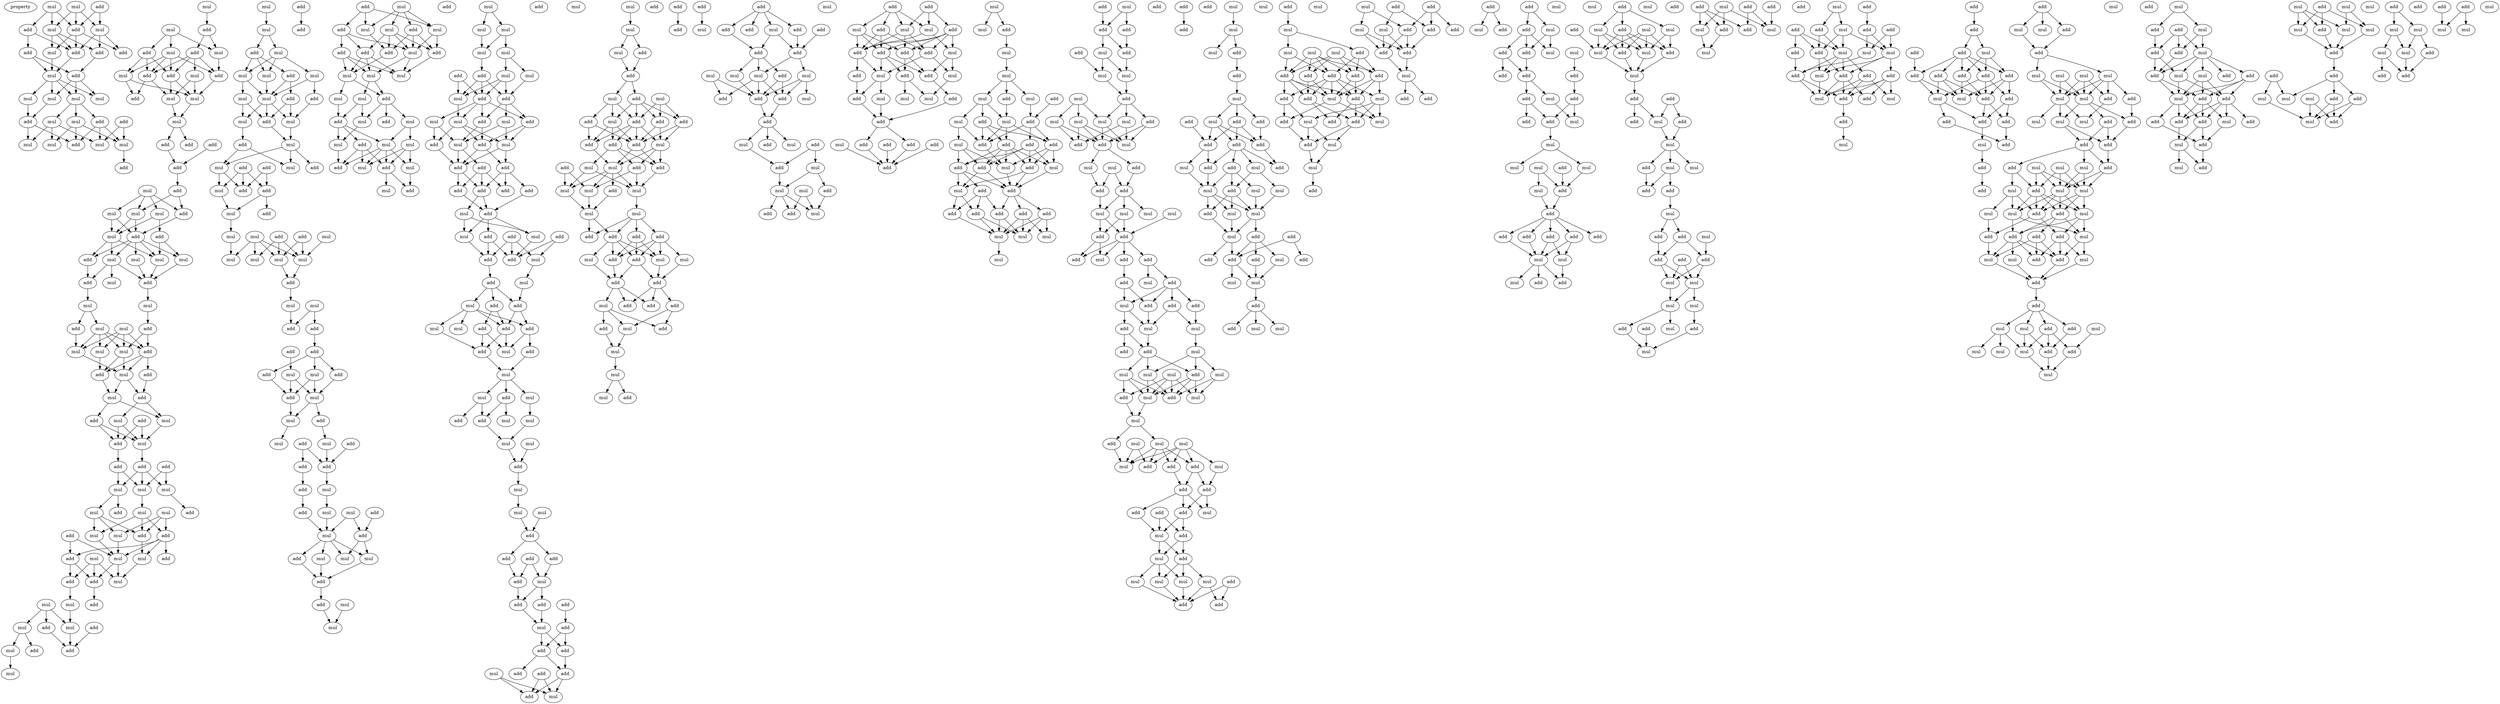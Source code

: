 digraph {
    node [fontcolor=black]
    property [mul=2,lf=1.7]
    0 [ label = mul ];
    1 [ label = mul ];
    2 [ label = add ];
    3 [ label = mul ];
    4 [ label = mul ];
    5 [ label = add ];
    6 [ label = add ];
    7 [ label = add ];
    8 [ label = add ];
    9 [ label = add ];
    10 [ label = mul ];
    11 [ label = add ];
    12 [ label = add ];
    13 [ label = mul ];
    14 [ label = mul ];
    15 [ label = mul ];
    16 [ label = mul ];
    17 [ label = mul ];
    18 [ label = add ];
    19 [ label = add ];
    20 [ label = mul ];
    21 [ label = mul ];
    22 [ label = add ];
    23 [ label = mul ];
    24 [ label = mul ];
    25 [ label = mul ];
    26 [ label = mul ];
    27 [ label = add ];
    28 [ label = add ];
    29 [ label = mul ];
    30 [ label = add ];
    31 [ label = mul ];
    32 [ label = add ];
    33 [ label = mul ];
    34 [ label = add ];
    35 [ label = mul ];
    36 [ label = mul ];
    37 [ label = add ];
    38 [ label = add ];
    39 [ label = mul ];
    40 [ label = add ];
    41 [ label = add ];
    42 [ label = mul ];
    43 [ label = mul ];
    44 [ label = mul ];
    45 [ label = add ];
    46 [ label = add ];
    47 [ label = add ];
    48 [ label = add ];
    49 [ label = mul ];
    50 [ label = add ];
    51 [ label = mul ];
    52 [ label = mul ];
    53 [ label = mul ];
    54 [ label = add ];
    55 [ label = add ];
    56 [ label = add ];
    57 [ label = mul ];
    58 [ label = mul ];
    59 [ label = mul ];
    60 [ label = mul ];
    61 [ label = add ];
    62 [ label = mul ];
    63 [ label = add ];
    64 [ label = mul ];
    65 [ label = add ];
    66 [ label = mul ];
    67 [ label = mul ];
    68 [ label = mul ];
    69 [ label = mul ];
    70 [ label = add ];
    71 [ label = add ];
    72 [ label = mul ];
    73 [ label = mul ];
    74 [ label = mul ];
    75 [ label = add ];
    76 [ label = add ];
    77 [ label = add ];
    78 [ label = mul ];
    79 [ label = mul ];
    80 [ label = add ];
    81 [ label = add ];
    82 [ label = add ];
    83 [ label = mul ];
    84 [ label = mul ];
    85 [ label = add ];
    86 [ label = mul ];
    87 [ label = add ];
    88 [ label = add ];
    89 [ label = add ];
    90 [ label = mul ];
    91 [ label = mul ];
    92 [ label = mul ];
    93 [ label = mul ];
    94 [ label = add ];
    95 [ label = add ];
    96 [ label = mul ];
    97 [ label = mul ];
    98 [ label = mul ];
    99 [ label = mul ];
    100 [ label = add ];
    101 [ label = add ];
    102 [ label = add ];
    103 [ label = mul ];
    104 [ label = add ];
    105 [ label = add ];
    106 [ label = mul ];
    107 [ label = mul ];
    108 [ label = add ];
    109 [ label = mul ];
    110 [ label = add ];
    111 [ label = add ];
    112 [ label = mul ];
    113 [ label = mul ];
    114 [ label = add ];
    115 [ label = mul ];
    116 [ label = add ];
    117 [ label = mul ];
    118 [ label = add ];
    119 [ label = mul ];
    120 [ label = add ];
    121 [ label = mul ];
    122 [ label = mul ];
    123 [ label = mul ];
    124 [ label = add ];
    125 [ label = mul ];
    126 [ label = mul ];
    127 [ label = add ];
    128 [ label = mul ];
    129 [ label = mul ];
    130 [ label = mul ];
    131 [ label = add ];
    132 [ label = mul ];
    133 [ label = add ];
    134 [ label = add ];
    135 [ label = mul ];
    136 [ label = mul ];
    137 [ label = add ];
    138 [ label = mul ];
    139 [ label = mul ];
    140 [ label = add ];
    141 [ label = add ];
    142 [ label = mul ];
    143 [ label = add ];
    144 [ label = add ];
    145 [ label = add ];
    146 [ label = mul ];
    147 [ label = mul ];
    148 [ label = add ];
    149 [ label = mul ];
    150 [ label = add ];
    151 [ label = add ];
    152 [ label = mul ];
    153 [ label = mul ];
    154 [ label = mul ];
    155 [ label = mul ];
    156 [ label = mul ];
    157 [ label = mul ];
    158 [ label = add ];
    159 [ label = mul ];
    160 [ label = mul ];
    161 [ label = add ];
    162 [ label = add ];
    163 [ label = add ];
    164 [ label = add ];
    165 [ label = mul ];
    166 [ label = add ];
    167 [ label = mul ];
    168 [ label = add ];
    169 [ label = add ];
    170 [ label = mul ];
    171 [ label = add ];
    172 [ label = mul ];
    173 [ label = mul ];
    174 [ label = add ];
    175 [ label = mul ];
    176 [ label = add ];
    177 [ label = add ];
    178 [ label = add ];
    179 [ label = mul ];
    180 [ label = add ];
    181 [ label = add ];
    182 [ label = add ];
    183 [ label = mul ];
    184 [ label = mul ];
    185 [ label = add ];
    186 [ label = mul ];
    187 [ label = mul ];
    188 [ label = mul ];
    189 [ label = mul ];
    190 [ label = add ];
    191 [ label = add ];
    192 [ label = add ];
    193 [ label = mul ];
    194 [ label = add ];
    195 [ label = add ];
    196 [ label = mul ];
    197 [ label = add ];
    198 [ label = mul ];
    199 [ label = mul ];
    200 [ label = mul ];
    201 [ label = add ];
    202 [ label = add ];
    203 [ label = mul ];
    204 [ label = add ];
    205 [ label = mul ];
    206 [ label = add ];
    207 [ label = add ];
    208 [ label = add ];
    209 [ label = mul ];
    210 [ label = mul ];
    211 [ label = mul ];
    212 [ label = mul ];
    213 [ label = add ];
    214 [ label = mul ];
    215 [ label = mul ];
    216 [ label = mul ];
    217 [ label = add ];
    218 [ label = add ];
    219 [ label = add ];
    220 [ label = mul ];
    221 [ label = mul ];
    222 [ label = mul ];
    223 [ label = add ];
    224 [ label = mul ];
    225 [ label = add ];
    226 [ label = mul ];
    227 [ label = add ];
    228 [ label = add ];
    229 [ label = mul ];
    230 [ label = mul ];
    231 [ label = mul ];
    232 [ label = mul ];
    233 [ label = mul ];
    234 [ label = mul ];
    235 [ label = mul ];
    236 [ label = mul ];
    237 [ label = add ];
    238 [ label = add ];
    239 [ label = add ];
    240 [ label = add ];
    241 [ label = mul ];
    242 [ label = mul ];
    243 [ label = add ];
    244 [ label = mul ];
    245 [ label = add ];
    246 [ label = mul ];
    247 [ label = add ];
    248 [ label = add ];
    249 [ label = mul ];
    250 [ label = mul ];
    251 [ label = add ];
    252 [ label = add ];
    253 [ label = add ];
    254 [ label = add ];
    255 [ label = add ];
    256 [ label = add ];
    257 [ label = add ];
    258 [ label = add ];
    259 [ label = mul ];
    260 [ label = add ];
    261 [ label = mul ];
    262 [ label = add ];
    263 [ label = add ];
    264 [ label = mul ];
    265 [ label = mul ];
    266 [ label = add ];
    267 [ label = add ];
    268 [ label = mul ];
    269 [ label = add ];
    270 [ label = add ];
    271 [ label = mul ];
    272 [ label = add ];
    273 [ label = mul ];
    274 [ label = add ];
    275 [ label = add ];
    276 [ label = mul ];
    277 [ label = add ];
    278 [ label = add ];
    279 [ label = add ];
    280 [ label = mul ];
    281 [ label = mul ];
    282 [ label = mul ];
    283 [ label = mul ];
    284 [ label = add ];
    285 [ label = add ];
    286 [ label = add ];
    287 [ label = mul ];
    288 [ label = mul ];
    289 [ label = mul ];
    290 [ label = mul ];
    291 [ label = add ];
    292 [ label = mul ];
    293 [ label = add ];
    294 [ label = mul ];
    295 [ label = mul ];
    296 [ label = add ];
    297 [ label = add ];
    298 [ label = add ];
    299 [ label = add ];
    300 [ label = mul ];
    301 [ label = add ];
    302 [ label = add ];
    303 [ label = add ];
    304 [ label = add ];
    305 [ label = mul ];
    306 [ label = add ];
    307 [ label = add ];
    308 [ label = add ];
    309 [ label = add ];
    310 [ label = mul ];
    311 [ label = add ];
    312 [ label = add ];
    313 [ label = add ];
    314 [ label = mul ];
    315 [ label = mul ];
    316 [ label = mul ];
    317 [ label = mul ];
    318 [ label = add ];
    319 [ label = mul ];
    320 [ label = add ];
    321 [ label = add ];
    322 [ label = mul ];
    323 [ label = mul ];
    324 [ label = add ];
    325 [ label = add ];
    326 [ label = mul ];
    327 [ label = add ];
    328 [ label = add ];
    329 [ label = add ];
    330 [ label = add ];
    331 [ label = mul ];
    332 [ label = add ];
    333 [ label = add ];
    334 [ label = add ];
    335 [ label = mul ];
    336 [ label = add ];
    337 [ label = add ];
    338 [ label = mul ];
    339 [ label = mul ];
    340 [ label = add ];
    341 [ label = mul ];
    342 [ label = mul ];
    343 [ label = mul ];
    344 [ label = mul ];
    345 [ label = add ];
    346 [ label = add ];
    347 [ label = add ];
    348 [ label = add ];
    349 [ label = add ];
    350 [ label = mul ];
    351 [ label = add ];
    352 [ label = mul ];
    353 [ label = mul ];
    354 [ label = add ];
    355 [ label = add ];
    356 [ label = mul ];
    357 [ label = add ];
    358 [ label = add ];
    359 [ label = add ];
    360 [ label = mul ];
    361 [ label = add ];
    362 [ label = add ];
    363 [ label = mul ];
    364 [ label = mul ];
    365 [ label = add ];
    366 [ label = add ];
    367 [ label = mul ];
    368 [ label = add ];
    369 [ label = add ];
    370 [ label = mul ];
    371 [ label = add ];
    372 [ label = add ];
    373 [ label = add ];
    374 [ label = mul ];
    375 [ label = add ];
    376 [ label = add ];
    377 [ label = add ];
    378 [ label = add ];
    379 [ label = mul ];
    380 [ label = mul ];
    381 [ label = add ];
    382 [ label = mul ];
    383 [ label = mul ];
    384 [ label = mul ];
    385 [ label = add ];
    386 [ label = mul ];
    387 [ label = add ];
    388 [ label = add ];
    389 [ label = add ];
    390 [ label = mul ];
    391 [ label = add ];
    392 [ label = mul ];
    393 [ label = add ];
    394 [ label = mul ];
    395 [ label = add ];
    396 [ label = mul ];
    397 [ label = add ];
    398 [ label = mul ];
    399 [ label = add ];
    400 [ label = mul ];
    401 [ label = add ];
    402 [ label = add ];
    403 [ label = add ];
    404 [ label = add ];
    405 [ label = mul ];
    406 [ label = mul ];
    407 [ label = add ];
    408 [ label = mul ];
    409 [ label = add ];
    410 [ label = mul ];
    411 [ label = add ];
    412 [ label = add ];
    413 [ label = add ];
    414 [ label = mul ];
    415 [ label = add ];
    416 [ label = mul ];
    417 [ label = add ];
    418 [ label = add ];
    419 [ label = add ];
    420 [ label = mul ];
    421 [ label = mul ];
    422 [ label = add ];
    423 [ label = mul ];
    424 [ label = add ];
    425 [ label = mul ];
    426 [ label = add ];
    427 [ label = add ];
    428 [ label = add ];
    429 [ label = add ];
    430 [ label = add ];
    431 [ label = mul ];
    432 [ label = mul ];
    433 [ label = add ];
    434 [ label = mul ];
    435 [ label = mul ];
    436 [ label = mul ];
    437 [ label = mul ];
    438 [ label = add ];
    439 [ label = add ];
    440 [ label = add ];
    441 [ label = mul ];
    442 [ label = add ];
    443 [ label = mul ];
    444 [ label = add ];
    445 [ label = add ];
    446 [ label = add ];
    447 [ label = mul ];
    448 [ label = add ];
    449 [ label = add ];
    450 [ label = mul ];
    451 [ label = add ];
    452 [ label = add ];
    453 [ label = mul ];
    454 [ label = mul ];
    455 [ label = add ];
    456 [ label = add ];
    457 [ label = add ];
    458 [ label = add ];
    459 [ label = add ];
    460 [ label = add ];
    461 [ label = add ];
    462 [ label = mul ];
    463 [ label = mul ];
    464 [ label = mul ];
    465 [ label = mul ];
    466 [ label = mul ];
    467 [ label = add ];
    468 [ label = add ];
    469 [ label = add ];
    470 [ label = add ];
    471 [ label = mul ];
    472 [ label = add ];
    473 [ label = mul ];
    474 [ label = mul ];
    475 [ label = add ];
    476 [ label = mul ];
    477 [ label = mul ];
    478 [ label = mul ];
    479 [ label = mul ];
    480 [ label = add ];
    481 [ label = mul ];
    482 [ label = add ];
    483 [ label = add ];
    484 [ label = mul ];
    485 [ label = mul ];
    486 [ label = add ];
    487 [ label = mul ];
    488 [ label = add ];
    489 [ label = add ];
    490 [ label = mul ];
    491 [ label = mul ];
    492 [ label = mul ];
    493 [ label = mul ];
    494 [ label = add ];
    495 [ label = add ];
    496 [ label = add ];
    497 [ label = add ];
    498 [ label = add ];
    499 [ label = add ];
    500 [ label = mul ];
    501 [ label = add ];
    502 [ label = add ];
    503 [ label = mul ];
    504 [ label = add ];
    505 [ label = add ];
    506 [ label = add ];
    507 [ label = mul ];
    508 [ label = mul ];
    509 [ label = add ];
    510 [ label = mul ];
    511 [ label = add ];
    512 [ label = mul ];
    513 [ label = add ];
    514 [ label = mul ];
    515 [ label = add ];
    516 [ label = mul ];
    517 [ label = mul ];
    518 [ label = mul ];
    519 [ label = add ];
    520 [ label = mul ];
    521 [ label = mul ];
    522 [ label = add ];
    523 [ label = mul ];
    524 [ label = mul ];
    525 [ label = add ];
    526 [ label = mul ];
    527 [ label = mul ];
    528 [ label = mul ];
    529 [ label = add ];
    530 [ label = add ];
    531 [ label = mul ];
    532 [ label = add ];
    533 [ label = add ];
    534 [ label = add ];
    535 [ label = add ];
    536 [ label = add ];
    537 [ label = mul ];
    538 [ label = add ];
    539 [ label = add ];
    540 [ label = mul ];
    541 [ label = add ];
    542 [ label = mul ];
    543 [ label = mul ];
    544 [ label = mul ];
    545 [ label = mul ];
    546 [ label = add ];
    547 [ label = mul ];
    548 [ label = add ];
    549 [ label = add ];
    550 [ label = add ];
    551 [ label = add ];
    552 [ label = add ];
    553 [ label = mul ];
    554 [ label = mul ];
    555 [ label = mul ];
    556 [ label = add ];
    557 [ label = add ];
    558 [ label = mul ];
    559 [ label = mul ];
    560 [ label = add ];
    561 [ label = mul ];
    562 [ label = add ];
    563 [ label = add ];
    564 [ label = add ];
    565 [ label = add ];
    566 [ label = add ];
    567 [ label = add ];
    568 [ label = add ];
    569 [ label = mul ];
    570 [ label = add ];
    571 [ label = mul ];
    572 [ label = mul ];
    573 [ label = add ];
    574 [ label = mul ];
    575 [ label = mul ];
    576 [ label = mul ];
    577 [ label = mul ];
    578 [ label = add ];
    579 [ label = mul ];
    580 [ label = add ];
    581 [ label = add ];
    582 [ label = add ];
    583 [ label = add ];
    584 [ label = add ];
    585 [ label = mul ];
    586 [ label = add ];
    587 [ label = mul ];
    588 [ label = mul ];
    589 [ label = add ];
    590 [ label = add ];
    591 [ label = mul ];
    592 [ label = add ];
    593 [ label = mul ];
    594 [ label = mul ];
    595 [ label = mul ];
    596 [ label = mul ];
    597 [ label = add ];
    598 [ label = mul ];
    599 [ label = mul ];
    600 [ label = add ];
    601 [ label = add ];
    602 [ label = add ];
    603 [ label = add ];
    604 [ label = add ];
    605 [ label = add ];
    606 [ label = mul ];
    607 [ label = mul ];
    608 [ label = add ];
    609 [ label = add ];
    610 [ label = add ];
    611 [ label = mul ];
    612 [ label = mul ];
    613 [ label = add ];
    614 [ label = add ];
    615 [ label = add ];
    616 [ label = mul ];
    617 [ label = mul ];
    618 [ label = add ];
    619 [ label = mul ];
    620 [ label = add ];
    621 [ label = add ];
    622 [ label = mul ];
    623 [ label = add ];
    624 [ label = add ];
    625 [ label = mul ];
    626 [ label = add ];
    627 [ label = add ];
    628 [ label = add ];
    629 [ label = mul ];
    630 [ label = add ];
    631 [ label = add ];
    632 [ label = add ];
    633 [ label = mul ];
    634 [ label = add ];
    635 [ label = add ];
    636 [ label = add ];
    637 [ label = mul ];
    638 [ label = mul ];
    639 [ label = mul ];
    640 [ label = mul ];
    641 [ label = add ];
    642 [ label = add ];
    643 [ label = add ];
    644 [ label = add ];
    645 [ label = add ];
    646 [ label = add ];
    647 [ label = add ];
    648 [ label = mul ];
    649 [ label = mul ];
    650 [ label = add ];
    651 [ label = add ];
    652 [ label = mul ];
    653 [ label = add ];
    654 [ label = mul ];
    655 [ label = mul ];
    656 [ label = mul ];
    657 [ label = mul ];
    658 [ label = add ];
    659 [ label = add ];
    660 [ label = add ];
    661 [ label = add ];
    662 [ label = add ];
    663 [ label = add ];
    664 [ label = add ];
    665 [ label = mul ];
    666 [ label = mul ];
    667 [ label = add ];
    668 [ label = mul ];
    669 [ label = add ];
    670 [ label = mul ];
    671 [ label = add ];
    672 [ label = mul ];
    673 [ label = add ];
    674 [ label = add ];
    675 [ label = mul ];
    676 [ label = mul ];
    677 [ label = add ];
    678 [ label = add ];
    679 [ label = mul ];
    680 [ label = mul ];
    681 [ label = mul ];
    682 [ label = add ];
    683 [ label = add ];
    684 [ label = mul ];
    685 [ label = add ];
    686 [ label = mul ];
    687 [ label = add ];
    688 [ label = mul ];
    689 [ label = add ];
    690 [ label = mul ];
    691 [ label = mul ];
    692 [ label = add ];
    693 [ label = add ];
    694 [ label = mul ];
    695 [ label = add ];
    696 [ label = add ];
    697 [ label = mul ];
    698 [ label = add ];
    699 [ label = add ];
    700 [ label = add ];
    701 [ label = mul ];
    702 [ label = mul ];
    703 [ label = mul ];
    704 [ label = mul ];
    705 [ label = add ];
    706 [ label = add ];
    707 [ label = add ];
    708 [ label = mul ];
    709 [ label = add ];
    710 [ label = mul ];
    711 [ label = add ];
    712 [ label = mul ];
    713 [ label = add ];
    714 [ label = add ];
    715 [ label = mul ];
    716 [ label = mul ];
    717 [ label = add ];
    718 [ label = add ];
    719 [ label = mul ];
    720 [ label = add ];
    721 [ label = add ];
    722 [ label = mul ];
    723 [ label = add ];
    724 [ label = add ];
    725 [ label = mul ];
    726 [ label = add ];
    727 [ label = add ];
    728 [ label = mul ];
    729 [ label = add ];
    730 [ label = mul ];
    731 [ label = mul ];
    732 [ label = add ];
    733 [ label = add ];
    734 [ label = mul ];
    735 [ label = add ];
    736 [ label = add ];
    737 [ label = add ];
    738 [ label = add ];
    739 [ label = add ];
    740 [ label = mul ];
    741 [ label = mul ];
    742 [ label = add ];
    743 [ label = mul ];
    744 [ label = add ];
    745 [ label = add ];
    746 [ label = add ];
    747 [ label = mul ];
    748 [ label = add ];
    749 [ label = add ];
    750 [ label = add ];
    751 [ label = add ];
    752 [ label = add ];
    753 [ label = add ];
    754 [ label = add ];
    755 [ label = mul ];
    756 [ label = mul ];
    757 [ label = add ];
    758 [ label = add ];
    759 [ label = add ];
    760 [ label = add ];
    761 [ label = add ];
    762 [ label = mul ];
    763 [ label = add ];
    764 [ label = add ];
    765 [ label = add ];
    766 [ label = mul ];
    767 [ label = mul ];
    768 [ label = mul ];
    769 [ label = add ];
    770 [ label = add ];
    771 [ label = add ];
    772 [ label = mul ];
    773 [ label = mul ];
    774 [ label = mul ];
    775 [ label = mul ];
    776 [ label = mul ];
    777 [ label = mul ];
    778 [ label = add ];
    779 [ label = add ];
    780 [ label = add ];
    781 [ label = mul ];
    782 [ label = mul ];
    783 [ label = mul ];
    784 [ label = add ];
    785 [ label = add ];
    786 [ label = add ];
    787 [ label = add ];
    788 [ label = mul ];
    789 [ label = mul ];
    790 [ label = mul ];
    791 [ label = add ];
    792 [ label = mul ];
    793 [ label = mul ];
    794 [ label = add ];
    795 [ label = mul ];
    796 [ label = mul ];
    797 [ label = add ];
    798 [ label = mul ];
    799 [ label = add ];
    800 [ label = mul ];
    801 [ label = add ];
    802 [ label = add ];
    803 [ label = add ];
    804 [ label = mul ];
    805 [ label = add ];
    806 [ label = mul ];
    807 [ label = mul ];
    808 [ label = add ];
    809 [ label = mul ];
    810 [ label = add ];
    811 [ label = add ];
    812 [ label = add ];
    813 [ label = add ];
    814 [ label = mul ];
    815 [ label = mul ];
    816 [ label = mul ];
    817 [ label = add ];
    818 [ label = add ];
    819 [ label = mul ];
    820 [ label = mul ];
    821 [ label = add ];
    822 [ label = mul ];
    823 [ label = mul ];
    824 [ label = mul ];
    825 [ label = add ];
    826 [ label = mul ];
    827 [ label = add ];
    828 [ label = mul ];
    829 [ label = add ];
    830 [ label = add ];
    831 [ label = mul ];
    832 [ label = add ];
    833 [ label = mul ];
    834 [ label = add ];
    835 [ label = add ];
    836 [ label = add ];
    837 [ label = mul ];
    838 [ label = add ];
    839 [ label = add ];
    840 [ label = add ];
    841 [ label = add ];
    842 [ label = mul ];
    843 [ label = add ];
    844 [ label = add ];
    845 [ label = mul ];
    846 [ label = mul ];
    847 [ label = add ];
    848 [ label = mul ];
    849 [ label = add ];
    850 [ label = mul ];
    851 [ label = mul ];
    852 [ label = add ];
    853 [ label = mul ];
    854 [ label = mul ];
    855 [ label = add ];
    856 [ label = add ];
    857 [ label = add ];
    858 [ label = mul ];
    859 [ label = mul ];
    860 [ label = mul ];
    861 [ label = add ];
    862 [ label = mul ];
    863 [ label = add ];
    864 [ label = mul ];
    865 [ label = add ];
    866 [ label = add ];
    867 [ label = mul ];
    868 [ label = mul ];
    869 [ label = mul ];
    870 [ label = mul ];
    871 [ label = add ];
    872 [ label = add ];
    873 [ label = add ];
    874 [ label = add ];
    875 [ label = add ];
    876 [ label = add ];
    877 [ label = mul ];
    878 [ label = mul ];
    879 [ label = mul ];
    0 -> 3 [ name = 0 ];
    0 -> 4 [ name = 1 ];
    0 -> 5 [ name = 2 ];
    1 -> 3 [ name = 3 ];
    1 -> 5 [ name = 4 ];
    1 -> 6 [ name = 5 ];
    2 -> 4 [ name = 6 ];
    2 -> 5 [ name = 7 ];
    3 -> 7 [ name = 8 ];
    3 -> 9 [ name = 9 ];
    3 -> 10 [ name = 10 ];
    4 -> 7 [ name = 11 ];
    4 -> 9 [ name = 12 ];
    4 -> 11 [ name = 13 ];
    5 -> 9 [ name = 14 ];
    5 -> 10 [ name = 15 ];
    5 -> 11 [ name = 16 ];
    6 -> 8 [ name = 17 ];
    6 -> 9 [ name = 18 ];
    7 -> 12 [ name = 19 ];
    8 -> 12 [ name = 20 ];
    8 -> 13 [ name = 21 ];
    9 -> 13 [ name = 22 ];
    10 -> 13 [ name = 23 ];
    12 -> 14 [ name = 24 ];
    12 -> 15 [ name = 25 ];
    12 -> 17 [ name = 26 ];
    13 -> 14 [ name = 27 ];
    13 -> 15 [ name = 28 ];
    13 -> 16 [ name = 29 ];
    13 -> 17 [ name = 30 ];
    14 -> 22 [ name = 31 ];
    15 -> 18 [ name = 32 ];
    15 -> 20 [ name = 33 ];
    15 -> 21 [ name = 34 ];
    16 -> 22 [ name = 35 ];
    18 -> 23 [ name = 36 ];
    18 -> 24 [ name = 37 ];
    18 -> 27 [ name = 38 ];
    19 -> 23 [ name = 39 ];
    19 -> 24 [ name = 40 ];
    20 -> 24 [ name = 41 ];
    20 -> 26 [ name = 42 ];
    20 -> 27 [ name = 43 ];
    21 -> 23 [ name = 44 ];
    21 -> 25 [ name = 45 ];
    21 -> 26 [ name = 46 ];
    22 -> 25 [ name = 47 ];
    22 -> 27 [ name = 48 ];
    24 -> 28 [ name = 49 ];
    29 -> 30 [ name = 50 ];
    30 -> 32 [ name = 51 ];
    30 -> 33 [ name = 52 ];
    31 -> 33 [ name = 53 ];
    31 -> 34 [ name = 54 ];
    31 -> 35 [ name = 55 ];
    32 -> 37 [ name = 56 ];
    32 -> 38 [ name = 57 ];
    32 -> 39 [ name = 58 ];
    32 -> 40 [ name = 59 ];
    33 -> 38 [ name = 60 ];
    34 -> 36 [ name = 61 ];
    34 -> 37 [ name = 62 ];
    34 -> 40 [ name = 63 ];
    35 -> 36 [ name = 64 ];
    35 -> 37 [ name = 65 ];
    35 -> 38 [ name = 66 ];
    35 -> 40 [ name = 67 ];
    36 -> 41 [ name = 68 ];
    36 -> 42 [ name = 69 ];
    37 -> 42 [ name = 70 ];
    37 -> 43 [ name = 71 ];
    38 -> 42 [ name = 72 ];
    39 -> 42 [ name = 73 ];
    39 -> 43 [ name = 74 ];
    40 -> 41 [ name = 75 ];
    40 -> 43 [ name = 76 ];
    42 -> 44 [ name = 77 ];
    43 -> 44 [ name = 78 ];
    44 -> 46 [ name = 79 ];
    44 -> 47 [ name = 80 ];
    45 -> 48 [ name = 81 ];
    46 -> 48 [ name = 82 ];
    48 -> 50 [ name = 83 ];
    49 -> 51 [ name = 84 ];
    49 -> 52 [ name = 85 ];
    49 -> 53 [ name = 86 ];
    49 -> 54 [ name = 87 ];
    50 -> 52 [ name = 88 ];
    50 -> 54 [ name = 89 ];
    51 -> 56 [ name = 90 ];
    51 -> 57 [ name = 91 ];
    52 -> 56 [ name = 92 ];
    52 -> 57 [ name = 93 ];
    53 -> 55 [ name = 94 ];
    53 -> 57 [ name = 95 ];
    54 -> 56 [ name = 96 ];
    55 -> 60 [ name = 97 ];
    55 -> 62 [ name = 98 ];
    56 -> 58 [ name = 99 ];
    56 -> 59 [ name = 100 ];
    56 -> 60 [ name = 101 ];
    56 -> 61 [ name = 102 ];
    56 -> 62 [ name = 103 ];
    57 -> 58 [ name = 104 ];
    57 -> 61 [ name = 105 ];
    57 -> 62 [ name = 106 ];
    58 -> 63 [ name = 107 ];
    58 -> 64 [ name = 108 ];
    58 -> 65 [ name = 109 ];
    59 -> 65 [ name = 110 ];
    60 -> 65 [ name = 111 ];
    61 -> 63 [ name = 112 ];
    62 -> 65 [ name = 113 ];
    63 -> 67 [ name = 114 ];
    65 -> 66 [ name = 115 ];
    66 -> 70 [ name = 116 ];
    67 -> 69 [ name = 117 ];
    67 -> 71 [ name = 118 ];
    68 -> 72 [ name = 119 ];
    68 -> 73 [ name = 120 ];
    68 -> 74 [ name = 121 ];
    68 -> 75 [ name = 122 ];
    69 -> 72 [ name = 123 ];
    69 -> 73 [ name = 124 ];
    69 -> 74 [ name = 125 ];
    69 -> 75 [ name = 126 ];
    70 -> 73 [ name = 127 ];
    70 -> 75 [ name = 128 ];
    71 -> 74 [ name = 129 ];
    72 -> 77 [ name = 130 ];
    73 -> 77 [ name = 131 ];
    73 -> 78 [ name = 132 ];
    74 -> 78 [ name = 133 ];
    75 -> 76 [ name = 134 ];
    75 -> 77 [ name = 135 ];
    75 -> 78 [ name = 136 ];
    76 -> 80 [ name = 137 ];
    77 -> 79 [ name = 138 ];
    78 -> 79 [ name = 139 ];
    78 -> 80 [ name = 140 ];
    79 -> 82 [ name = 141 ];
    79 -> 84 [ name = 142 ];
    80 -> 83 [ name = 143 ];
    80 -> 84 [ name = 144 ];
    81 -> 85 [ name = 145 ];
    81 -> 86 [ name = 146 ];
    82 -> 85 [ name = 147 ];
    82 -> 86 [ name = 148 ];
    83 -> 85 [ name = 149 ];
    83 -> 86 [ name = 150 ];
    84 -> 86 [ name = 151 ];
    85 -> 89 [ name = 152 ];
    86 -> 87 [ name = 153 ];
    87 -> 90 [ name = 154 ];
    87 -> 91 [ name = 155 ];
    87 -> 92 [ name = 156 ];
    88 -> 90 [ name = 157 ];
    88 -> 92 [ name = 158 ];
    89 -> 91 [ name = 159 ];
    89 -> 92 [ name = 160 ];
    90 -> 94 [ name = 161 ];
    91 -> 93 [ name = 162 ];
    91 -> 95 [ name = 163 ];
    92 -> 96 [ name = 164 ];
    93 -> 98 [ name = 165 ];
    93 -> 99 [ name = 166 ];
    93 -> 101 [ name = 167 ];
    96 -> 98 [ name = 168 ];
    96 -> 100 [ name = 169 ];
    96 -> 101 [ name = 170 ];
    97 -> 99 [ name = 171 ];
    97 -> 100 [ name = 172 ];
    97 -> 101 [ name = 173 ];
    98 -> 103 [ name = 174 ];
    99 -> 103 [ name = 175 ];
    100 -> 103 [ name = 176 ];
    100 -> 104 [ name = 177 ];
    100 -> 105 [ name = 178 ];
    100 -> 107 [ name = 179 ];
    101 -> 107 [ name = 180 ];
    102 -> 103 [ name = 181 ];
    102 -> 105 [ name = 182 ];
    103 -> 109 [ name = 183 ];
    103 -> 110 [ name = 184 ];
    105 -> 108 [ name = 185 ];
    105 -> 110 [ name = 186 ];
    106 -> 108 [ name = 187 ];
    106 -> 109 [ name = 188 ];
    106 -> 110 [ name = 189 ];
    107 -> 109 [ name = 190 ];
    108 -> 113 [ name = 191 ];
    110 -> 111 [ name = 192 ];
    112 -> 115 [ name = 193 ];
    112 -> 116 [ name = 194 ];
    112 -> 117 [ name = 195 ];
    113 -> 117 [ name = 196 ];
    114 -> 118 [ name = 197 ];
    115 -> 119 [ name = 198 ];
    115 -> 120 [ name = 199 ];
    116 -> 118 [ name = 200 ];
    117 -> 118 [ name = 201 ];
    119 -> 121 [ name = 202 ];
    122 -> 123 [ name = 203 ];
    123 -> 124 [ name = 204 ];
    123 -> 125 [ name = 205 ];
    124 -> 126 [ name = 206 ];
    124 -> 127 [ name = 207 ];
    124 -> 128 [ name = 208 ];
    125 -> 126 [ name = 209 ];
    125 -> 128 [ name = 210 ];
    125 -> 129 [ name = 211 ];
    126 -> 130 [ name = 212 ];
    126 -> 132 [ name = 213 ];
    127 -> 130 [ name = 214 ];
    127 -> 133 [ name = 215 ];
    128 -> 130 [ name = 216 ];
    129 -> 130 [ name = 217 ];
    129 -> 131 [ name = 218 ];
    130 -> 134 [ name = 219 ];
    130 -> 135 [ name = 220 ];
    130 -> 136 [ name = 221 ];
    131 -> 135 [ name = 222 ];
    132 -> 134 [ name = 223 ];
    132 -> 136 [ name = 224 ];
    133 -> 134 [ name = 225 ];
    133 -> 135 [ name = 226 ];
    134 -> 138 [ name = 227 ];
    135 -> 138 [ name = 228 ];
    136 -> 137 [ name = 229 ];
    137 -> 139 [ name = 230 ];
    137 -> 142 [ name = 231 ];
    138 -> 139 [ name = 232 ];
    138 -> 140 [ name = 233 ];
    138 -> 142 [ name = 234 ];
    141 -> 144 [ name = 235 ];
    141 -> 145 [ name = 236 ];
    141 -> 146 [ name = 237 ];
    142 -> 145 [ name = 238 ];
    142 -> 146 [ name = 239 ];
    143 -> 144 [ name = 240 ];
    143 -> 145 [ name = 241 ];
    144 -> 147 [ name = 242 ];
    144 -> 148 [ name = 243 ];
    146 -> 147 [ name = 244 ];
    147 -> 153 [ name = 245 ];
    149 -> 154 [ name = 246 ];
    149 -> 155 [ name = 247 ];
    149 -> 156 [ name = 248 ];
    149 -> 157 [ name = 249 ];
    150 -> 154 [ name = 250 ];
    150 -> 156 [ name = 251 ];
    150 -> 157 [ name = 252 ];
    151 -> 156 [ name = 253 ];
    151 -> 157 [ name = 254 ];
    152 -> 156 [ name = 255 ];
    153 -> 155 [ name = 256 ];
    156 -> 158 [ name = 257 ];
    157 -> 158 [ name = 258 ];
    158 -> 159 [ name = 259 ];
    159 -> 162 [ name = 260 ];
    160 -> 161 [ name = 261 ];
    160 -> 162 [ name = 262 ];
    161 -> 163 [ name = 263 ];
    163 -> 165 [ name = 264 ];
    163 -> 166 [ name = 265 ];
    163 -> 168 [ name = 266 ];
    164 -> 167 [ name = 267 ];
    165 -> 169 [ name = 268 ];
    165 -> 170 [ name = 269 ];
    166 -> 169 [ name = 270 ];
    167 -> 169 [ name = 271 ];
    167 -> 170 [ name = 272 ];
    168 -> 170 [ name = 273 ];
    169 -> 172 [ name = 274 ];
    170 -> 171 [ name = 275 ];
    170 -> 172 [ name = 276 ];
    171 -> 173 [ name = 277 ];
    172 -> 175 [ name = 278 ];
    173 -> 177 [ name = 279 ];
    174 -> 177 [ name = 280 ];
    176 -> 177 [ name = 281 ];
    176 -> 178 [ name = 282 ];
    177 -> 179 [ name = 283 ];
    178 -> 180 [ name = 284 ];
    179 -> 183 [ name = 285 ];
    180 -> 182 [ name = 286 ];
    181 -> 185 [ name = 287 ];
    182 -> 186 [ name = 288 ];
    183 -> 186 [ name = 289 ];
    184 -> 185 [ name = 290 ];
    184 -> 186 [ name = 291 ];
    185 -> 187 [ name = 292 ];
    185 -> 189 [ name = 293 ];
    186 -> 187 [ name = 294 ];
    186 -> 188 [ name = 295 ];
    186 -> 189 [ name = 296 ];
    186 -> 190 [ name = 297 ];
    188 -> 191 [ name = 298 ];
    189 -> 191 [ name = 299 ];
    190 -> 191 [ name = 300 ];
    191 -> 192 [ name = 301 ];
    192 -> 196 [ name = 302 ];
    193 -> 196 [ name = 303 ];
    194 -> 195 [ name = 304 ];
    197 -> 199 [ name = 305 ];
    197 -> 200 [ name = 306 ];
    197 -> 201 [ name = 307 ];
    198 -> 199 [ name = 308 ];
    198 -> 200 [ name = 309 ];
    198 -> 202 [ name = 310 ];
    198 -> 203 [ name = 311 ];
    199 -> 205 [ name = 312 ];
    199 -> 206 [ name = 313 ];
    200 -> 207 [ name = 314 ];
    201 -> 204 [ name = 315 ];
    201 -> 205 [ name = 316 ];
    201 -> 208 [ name = 317 ];
    202 -> 205 [ name = 318 ];
    202 -> 206 [ name = 319 ];
    202 -> 207 [ name = 320 ];
    203 -> 204 [ name = 321 ];
    203 -> 205 [ name = 322 ];
    203 -> 206 [ name = 323 ];
    203 -> 207 [ name = 324 ];
    204 -> 209 [ name = 325 ];
    204 -> 210 [ name = 326 ];
    204 -> 211 [ name = 327 ];
    205 -> 209 [ name = 328 ];
    205 -> 211 [ name = 329 ];
    206 -> 209 [ name = 330 ];
    207 -> 210 [ name = 331 ];
    208 -> 209 [ name = 332 ];
    208 -> 210 [ name = 333 ];
    208 -> 211 [ name = 334 ];
    210 -> 213 [ name = 335 ];
    210 -> 214 [ name = 336 ];
    211 -> 212 [ name = 337 ];
    211 -> 213 [ name = 338 ];
    212 -> 216 [ name = 339 ];
    212 -> 218 [ name = 340 ];
    213 -> 215 [ name = 341 ];
    213 -> 216 [ name = 342 ];
    213 -> 219 [ name = 343 ];
    214 -> 218 [ name = 344 ];
    215 -> 221 [ name = 345 ];
    215 -> 222 [ name = 346 ];
    216 -> 220 [ name = 347 ];
    218 -> 220 [ name = 348 ];
    218 -> 221 [ name = 349 ];
    218 -> 223 [ name = 350 ];
    220 -> 227 [ name = 351 ];
    221 -> 224 [ name = 352 ];
    221 -> 225 [ name = 353 ];
    221 -> 226 [ name = 354 ];
    221 -> 227 [ name = 355 ];
    222 -> 224 [ name = 356 ];
    222 -> 225 [ name = 357 ];
    222 -> 226 [ name = 358 ];
    223 -> 225 [ name = 359 ];
    223 -> 226 [ name = 360 ];
    223 -> 227 [ name = 361 ];
    224 -> 228 [ name = 362 ];
    225 -> 228 [ name = 363 ];
    225 -> 229 [ name = 364 ];
    230 -> 231 [ name = 365 ];
    230 -> 232 [ name = 366 ];
    231 -> 234 [ name = 367 ];
    232 -> 233 [ name = 368 ];
    232 -> 234 [ name = 369 ];
    233 -> 235 [ name = 370 ];
    233 -> 236 [ name = 371 ];
    234 -> 237 [ name = 372 ];
    235 -> 239 [ name = 373 ];
    236 -> 239 [ name = 374 ];
    236 -> 240 [ name = 375 ];
    236 -> 241 [ name = 376 ];
    237 -> 239 [ name = 377 ];
    237 -> 240 [ name = 378 ];
    237 -> 241 [ name = 379 ];
    238 -> 240 [ name = 380 ];
    238 -> 241 [ name = 381 ];
    239 -> 243 [ name = 382 ];
    239 -> 245 [ name = 383 ];
    239 -> 246 [ name = 384 ];
    240 -> 242 [ name = 385 ];
    240 -> 243 [ name = 386 ];
    240 -> 244 [ name = 387 ];
    240 -> 245 [ name = 388 ];
    241 -> 242 [ name = 389 ];
    242 -> 247 [ name = 390 ];
    242 -> 248 [ name = 391 ];
    242 -> 249 [ name = 392 ];
    243 -> 247 [ name = 393 ];
    243 -> 249 [ name = 394 ];
    244 -> 248 [ name = 395 ];
    244 -> 250 [ name = 396 ];
    245 -> 247 [ name = 397 ];
    245 -> 250 [ name = 398 ];
    246 -> 249 [ name = 399 ];
    246 -> 250 [ name = 400 ];
    247 -> 251 [ name = 401 ];
    247 -> 253 [ name = 402 ];
    248 -> 251 [ name = 403 ];
    249 -> 251 [ name = 404 ];
    249 -> 253 [ name = 405 ];
    250 -> 251 [ name = 406 ];
    250 -> 252 [ name = 407 ];
    251 -> 254 [ name = 408 ];
    251 -> 255 [ name = 409 ];
    252 -> 254 [ name = 410 ];
    252 -> 255 [ name = 411 ];
    252 -> 256 [ name = 412 ];
    253 -> 254 [ name = 413 ];
    253 -> 256 [ name = 414 ];
    253 -> 257 [ name = 415 ];
    254 -> 258 [ name = 416 ];
    254 -> 259 [ name = 417 ];
    255 -> 258 [ name = 418 ];
    257 -> 258 [ name = 419 ];
    258 -> 260 [ name = 420 ];
    258 -> 261 [ name = 421 ];
    258 -> 264 [ name = 422 ];
    259 -> 261 [ name = 423 ];
    259 -> 264 [ name = 424 ];
    260 -> 266 [ name = 425 ];
    260 -> 267 [ name = 426 ];
    261 -> 266 [ name = 427 ];
    262 -> 265 [ name = 428 ];
    262 -> 267 [ name = 429 ];
    263 -> 265 [ name = 430 ];
    263 -> 266 [ name = 431 ];
    263 -> 267 [ name = 432 ];
    264 -> 267 [ name = 433 ];
    265 -> 268 [ name = 434 ];
    266 -> 269 [ name = 435 ];
    268 -> 270 [ name = 436 ];
    269 -> 270 [ name = 437 ];
    269 -> 271 [ name = 438 ];
    269 -> 272 [ name = 439 ];
    270 -> 274 [ name = 440 ];
    270 -> 277 [ name = 441 ];
    271 -> 273 [ name = 442 ];
    271 -> 274 [ name = 443 ];
    271 -> 276 [ name = 444 ];
    271 -> 277 [ name = 445 ];
    272 -> 274 [ name = 446 ];
    272 -> 275 [ name = 447 ];
    274 -> 278 [ name = 448 ];
    274 -> 280 [ name = 449 ];
    275 -> 278 [ name = 450 ];
    275 -> 280 [ name = 451 ];
    276 -> 278 [ name = 452 ];
    277 -> 279 [ name = 453 ];
    277 -> 280 [ name = 454 ];
    278 -> 281 [ name = 455 ];
    279 -> 281 [ name = 456 ];
    281 -> 282 [ name = 457 ];
    281 -> 283 [ name = 458 ];
    281 -> 284 [ name = 459 ];
    282 -> 285 [ name = 460 ];
    282 -> 286 [ name = 461 ];
    283 -> 287 [ name = 462 ];
    284 -> 285 [ name = 463 ];
    284 -> 288 [ name = 464 ];
    285 -> 289 [ name = 465 ];
    287 -> 289 [ name = 466 ];
    289 -> 291 [ name = 467 ];
    290 -> 291 [ name = 468 ];
    291 -> 292 [ name = 469 ];
    292 -> 295 [ name = 470 ];
    294 -> 296 [ name = 471 ];
    295 -> 296 [ name = 472 ];
    296 -> 298 [ name = 473 ];
    296 -> 299 [ name = 474 ];
    297 -> 300 [ name = 475 ];
    297 -> 301 [ name = 476 ];
    298 -> 301 [ name = 477 ];
    299 -> 300 [ name = 478 ];
    300 -> 302 [ name = 479 ];
    300 -> 303 [ name = 480 ];
    301 -> 303 [ name = 481 ];
    302 -> 305 [ name = 482 ];
    303 -> 305 [ name = 483 ];
    304 -> 306 [ name = 484 ];
    305 -> 307 [ name = 485 ];
    305 -> 308 [ name = 486 ];
    306 -> 307 [ name = 487 ];
    306 -> 308 [ name = 488 ];
    307 -> 312 [ name = 489 ];
    308 -> 309 [ name = 490 ];
    308 -> 312 [ name = 491 ];
    310 -> 313 [ name = 492 ];
    310 -> 314 [ name = 493 ];
    311 -> 313 [ name = 494 ];
    311 -> 314 [ name = 495 ];
    312 -> 313 [ name = 496 ];
    312 -> 314 [ name = 497 ];
    316 -> 317 [ name = 498 ];
    317 -> 319 [ name = 499 ];
    317 -> 320 [ name = 500 ];
    319 -> 321 [ name = 501 ];
    320 -> 321 [ name = 502 ];
    321 -> 322 [ name = 503 ];
    321 -> 324 [ name = 504 ];
    322 -> 325 [ name = 505 ];
    322 -> 326 [ name = 506 ];
    322 -> 329 [ name = 507 ];
    323 -> 327 [ name = 508 ];
    323 -> 328 [ name = 509 ];
    323 -> 329 [ name = 510 ];
    324 -> 326 [ name = 511 ];
    324 -> 327 [ name = 512 ];
    324 -> 328 [ name = 513 ];
    324 -> 329 [ name = 514 ];
    325 -> 330 [ name = 515 ];
    325 -> 332 [ name = 516 ];
    326 -> 330 [ name = 517 ];
    326 -> 332 [ name = 518 ];
    326 -> 333 [ name = 519 ];
    327 -> 330 [ name = 520 ];
    327 -> 331 [ name = 521 ];
    328 -> 330 [ name = 522 ];
    328 -> 331 [ name = 523 ];
    329 -> 330 [ name = 524 ];
    329 -> 331 [ name = 525 ];
    329 -> 332 [ name = 526 ];
    329 -> 333 [ name = 527 ];
    330 -> 337 [ name = 528 ];
    330 -> 338 [ name = 529 ];
    331 -> 336 [ name = 530 ];
    331 -> 337 [ name = 531 ];
    331 -> 338 [ name = 532 ];
    332 -> 338 [ name = 533 ];
    333 -> 335 [ name = 534 ];
    333 -> 336 [ name = 535 ];
    333 -> 337 [ name = 536 ];
    334 -> 339 [ name = 537 ];
    334 -> 342 [ name = 538 ];
    335 -> 341 [ name = 539 ];
    335 -> 342 [ name = 540 ];
    336 -> 339 [ name = 541 ];
    336 -> 341 [ name = 542 ];
    337 -> 341 [ name = 543 ];
    338 -> 339 [ name = 544 ];
    338 -> 340 [ name = 545 ];
    338 -> 341 [ name = 546 ];
    338 -> 342 [ name = 547 ];
    339 -> 344 [ name = 548 ];
    340 -> 344 [ name = 549 ];
    341 -> 343 [ name = 550 ];
    342 -> 344 [ name = 551 ];
    343 -> 345 [ name = 552 ];
    343 -> 346 [ name = 553 ];
    343 -> 347 [ name = 554 ];
    343 -> 348 [ name = 555 ];
    344 -> 345 [ name = 556 ];
    344 -> 348 [ name = 557 ];
    346 -> 349 [ name = 558 ];
    346 -> 350 [ name = 559 ];
    346 -> 351 [ name = 560 ];
    346 -> 352 [ name = 561 ];
    347 -> 349 [ name = 562 ];
    347 -> 350 [ name = 563 ];
    347 -> 351 [ name = 564 ];
    348 -> 349 [ name = 565 ];
    348 -> 350 [ name = 566 ];
    348 -> 351 [ name = 567 ];
    348 -> 353 [ name = 568 ];
    349 -> 354 [ name = 569 ];
    349 -> 355 [ name = 570 ];
    350 -> 355 [ name = 571 ];
    351 -> 354 [ name = 572 ];
    352 -> 355 [ name = 573 ];
    353 -> 354 [ name = 574 ];
    354 -> 356 [ name = 575 ];
    354 -> 357 [ name = 576 ];
    354 -> 358 [ name = 577 ];
    355 -> 357 [ name = 578 ];
    355 -> 358 [ name = 579 ];
    355 -> 359 [ name = 580 ];
    356 -> 360 [ name = 581 ];
    356 -> 361 [ name = 582 ];
    356 -> 362 [ name = 583 ];
    359 -> 360 [ name = 584 ];
    359 -> 362 [ name = 585 ];
    360 -> 363 [ name = 586 ];
    361 -> 363 [ name = 587 ];
    363 -> 364 [ name = 588 ];
    364 -> 367 [ name = 589 ];
    364 -> 368 [ name = 590 ];
    365 -> 369 [ name = 591 ];
    366 -> 370 [ name = 592 ];
    371 -> 372 [ name = 593 ];
    371 -> 373 [ name = 594 ];
    371 -> 374 [ name = 595 ];
    371 -> 376 [ name = 596 ];
    373 -> 377 [ name = 597 ];
    374 -> 377 [ name = 598 ];
    374 -> 378 [ name = 599 ];
    375 -> 377 [ name = 600 ];
    376 -> 378 [ name = 601 ];
    377 -> 380 [ name = 602 ];
    377 -> 382 [ name = 603 ];
    378 -> 379 [ name = 604 ];
    378 -> 380 [ name = 605 ];
    378 -> 381 [ name = 606 ];
    379 -> 385 [ name = 607 ];
    380 -> 385 [ name = 608 ];
    380 -> 387 [ name = 609 ];
    380 -> 388 [ name = 610 ];
    381 -> 385 [ name = 611 ];
    381 -> 387 [ name = 612 ];
    382 -> 385 [ name = 613 ];
    382 -> 386 [ name = 614 ];
    382 -> 387 [ name = 615 ];
    383 -> 385 [ name = 616 ];
    383 -> 388 [ name = 617 ];
    385 -> 389 [ name = 618 ];
    387 -> 389 [ name = 619 ];
    389 -> 390 [ name = 620 ];
    389 -> 391 [ name = 621 ];
    389 -> 392 [ name = 622 ];
    390 -> 395 [ name = 623 ];
    393 -> 394 [ name = 624 ];
    393 -> 395 [ name = 625 ];
    394 -> 397 [ name = 626 ];
    394 -> 398 [ name = 627 ];
    395 -> 398 [ name = 628 ];
    396 -> 400 [ name = 629 ];
    396 -> 401 [ name = 630 ];
    397 -> 400 [ name = 631 ];
    398 -> 399 [ name = 632 ];
    398 -> 400 [ name = 633 ];
    398 -> 401 [ name = 634 ];
    402 -> 405 [ name = 635 ];
    402 -> 407 [ name = 636 ];
    402 -> 408 [ name = 637 ];
    403 -> 404 [ name = 638 ];
    403 -> 405 [ name = 639 ];
    403 -> 406 [ name = 640 ];
    403 -> 408 [ name = 641 ];
    404 -> 411 [ name = 642 ];
    404 -> 412 [ name = 643 ];
    404 -> 413 [ name = 644 ];
    405 -> 409 [ name = 645 ];
    405 -> 411 [ name = 646 ];
    405 -> 412 [ name = 647 ];
    406 -> 409 [ name = 648 ];
    406 -> 411 [ name = 649 ];
    406 -> 413 [ name = 650 ];
    407 -> 409 [ name = 651 ];
    407 -> 410 [ name = 652 ];
    407 -> 411 [ name = 653 ];
    407 -> 412 [ name = 654 ];
    407 -> 413 [ name = 655 ];
    408 -> 410 [ name = 656 ];
    408 -> 411 [ name = 657 ];
    409 -> 417 [ name = 658 ];
    409 -> 418 [ name = 659 ];
    410 -> 416 [ name = 660 ];
    410 -> 417 [ name = 661 ];
    411 -> 414 [ name = 662 ];
    411 -> 415 [ name = 663 ];
    412 -> 414 [ name = 664 ];
    412 -> 416 [ name = 665 ];
    413 -> 414 [ name = 666 ];
    413 -> 417 [ name = 667 ];
    413 -> 418 [ name = 668 ];
    414 -> 419 [ name = 669 ];
    414 -> 420 [ name = 670 ];
    415 -> 419 [ name = 671 ];
    416 -> 423 [ name = 672 ];
    417 -> 422 [ name = 673 ];
    418 -> 421 [ name = 674 ];
    418 -> 423 [ name = 675 ];
    419 -> 424 [ name = 676 ];
    420 -> 424 [ name = 677 ];
    422 -> 424 [ name = 678 ];
    424 -> 426 [ name = 679 ];
    424 -> 428 [ name = 680 ];
    425 -> 430 [ name = 681 ];
    426 -> 430 [ name = 682 ];
    427 -> 430 [ name = 683 ];
    428 -> 430 [ name = 684 ];
    429 -> 430 [ name = 685 ];
    431 -> 432 [ name = 686 ];
    431 -> 433 [ name = 687 ];
    433 -> 434 [ name = 688 ];
    434 -> 435 [ name = 689 ];
    435 -> 436 [ name = 690 ];
    435 -> 437 [ name = 691 ];
    435 -> 439 [ name = 692 ];
    436 -> 440 [ name = 693 ];
    437 -> 441 [ name = 694 ];
    437 -> 442 [ name = 695 ];
    437 -> 443 [ name = 696 ];
    438 -> 440 [ name = 697 ];
    439 -> 443 [ name = 698 ];
    440 -> 444 [ name = 699 ];
    440 -> 445 [ name = 700 ];
    440 -> 446 [ name = 701 ];
    441 -> 445 [ name = 702 ];
    441 -> 447 [ name = 703 ];
    442 -> 445 [ name = 704 ];
    442 -> 446 [ name = 705 ];
    442 -> 448 [ name = 706 ];
    443 -> 445 [ name = 707 ];
    443 -> 446 [ name = 708 ];
    443 -> 448 [ name = 709 ];
    444 -> 449 [ name = 710 ];
    444 -> 451 [ name = 711 ];
    444 -> 452 [ name = 712 ];
    444 -> 453 [ name = 713 ];
    445 -> 450 [ name = 714 ];
    446 -> 450 [ name = 715 ];
    446 -> 452 [ name = 716 ];
    446 -> 453 [ name = 717 ];
    447 -> 449 [ name = 718 ];
    447 -> 450 [ name = 719 ];
    447 -> 451 [ name = 720 ];
    448 -> 449 [ name = 721 ];
    448 -> 450 [ name = 722 ];
    448 -> 451 [ name = 723 ];
    448 -> 452 [ name = 724 ];
    448 -> 453 [ name = 725 ];
    449 -> 454 [ name = 726 ];
    449 -> 456 [ name = 727 ];
    450 -> 456 [ name = 728 ];
    451 -> 454 [ name = 729 ];
    451 -> 455 [ name = 730 ];
    451 -> 456 [ name = 731 ];
    452 -> 454 [ name = 732 ];
    452 -> 456 [ name = 733 ];
    453 -> 456 [ name = 734 ];
    454 -> 458 [ name = 735 ];
    454 -> 461 [ name = 736 ];
    455 -> 458 [ name = 737 ];
    455 -> 460 [ name = 738 ];
    455 -> 461 [ name = 739 ];
    456 -> 457 [ name = 740 ];
    456 -> 459 [ name = 741 ];
    456 -> 460 [ name = 742 ];
    457 -> 462 [ name = 743 ];
    457 -> 463 [ name = 744 ];
    457 -> 464 [ name = 745 ];
    458 -> 462 [ name = 746 ];
    458 -> 464 [ name = 747 ];
    459 -> 462 [ name = 748 ];
    459 -> 463 [ name = 749 ];
    459 -> 464 [ name = 750 ];
    460 -> 462 [ name = 751 ];
    460 -> 464 [ name = 752 ];
    461 -> 464 [ name = 753 ];
    464 -> 465 [ name = 754 ];
    466 -> 468 [ name = 755 ];
    466 -> 469 [ name = 756 ];
    467 -> 468 [ name = 757 ];
    468 -> 470 [ name = 758 ];
    468 -> 471 [ name = 759 ];
    469 -> 470 [ name = 760 ];
    470 -> 474 [ name = 761 ];
    471 -> 473 [ name = 762 ];
    471 -> 474 [ name = 763 ];
    472 -> 473 [ name = 764 ];
    473 -> 475 [ name = 765 ];
    474 -> 475 [ name = 766 ];
    475 -> 477 [ name = 767 ];
    475 -> 479 [ name = 768 ];
    475 -> 480 [ name = 769 ];
    476 -> 477 [ name = 770 ];
    476 -> 478 [ name = 771 ];
    476 -> 481 [ name = 772 ];
    477 -> 482 [ name = 773 ];
    477 -> 484 [ name = 774 ];
    478 -> 482 [ name = 775 ];
    478 -> 483 [ name = 776 ];
    478 -> 484 [ name = 777 ];
    479 -> 483 [ name = 778 ];
    479 -> 484 [ name = 779 ];
    480 -> 482 [ name = 780 ];
    480 -> 484 [ name = 781 ];
    481 -> 482 [ name = 782 ];
    481 -> 483 [ name = 783 ];
    482 -> 486 [ name = 784 ];
    482 -> 487 [ name = 785 ];
    485 -> 488 [ name = 786 ];
    485 -> 489 [ name = 787 ];
    486 -> 489 [ name = 788 ];
    487 -> 488 [ name = 789 ];
    488 -> 493 [ name = 790 ];
    489 -> 491 [ name = 791 ];
    489 -> 492 [ name = 792 ];
    489 -> 493 [ name = 793 ];
    490 -> 495 [ name = 794 ];
    492 -> 495 [ name = 795 ];
    492 -> 496 [ name = 796 ];
    493 -> 495 [ name = 797 ];
    493 -> 496 [ name = 798 ];
    495 -> 497 [ name = 799 ];
    495 -> 498 [ name = 800 ];
    495 -> 499 [ name = 801 ];
    495 -> 500 [ name = 802 ];
    496 -> 497 [ name = 803 ];
    496 -> 500 [ name = 804 ];
    498 -> 502 [ name = 805 ];
    498 -> 503 [ name = 806 ];
    499 -> 501 [ name = 807 ];
    501 -> 504 [ name = 808 ];
    501 -> 507 [ name = 809 ];
    502 -> 504 [ name = 810 ];
    502 -> 505 [ name = 811 ];
    502 -> 506 [ name = 812 ];
    502 -> 507 [ name = 813 ];
    504 -> 508 [ name = 814 ];
    505 -> 508 [ name = 815 ];
    505 -> 510 [ name = 816 ];
    506 -> 510 [ name = 817 ];
    507 -> 508 [ name = 818 ];
    507 -> 509 [ name = 819 ];
    508 -> 513 [ name = 820 ];
    509 -> 511 [ name = 821 ];
    509 -> 513 [ name = 822 ];
    510 -> 512 [ name = 823 ];
    512 -> 514 [ name = 824 ];
    512 -> 515 [ name = 825 ];
    512 -> 516 [ name = 826 ];
    513 -> 514 [ name = 827 ];
    513 -> 515 [ name = 828 ];
    513 -> 518 [ name = 829 ];
    514 -> 520 [ name = 830 ];
    514 -> 522 [ name = 831 ];
    515 -> 520 [ name = 832 ];
    515 -> 521 [ name = 833 ];
    515 -> 522 [ name = 834 ];
    516 -> 521 [ name = 835 ];
    516 -> 522 [ name = 836 ];
    517 -> 519 [ name = 837 ];
    517 -> 520 [ name = 838 ];
    517 -> 521 [ name = 839 ];
    517 -> 522 [ name = 840 ];
    518 -> 519 [ name = 841 ];
    518 -> 520 [ name = 842 ];
    518 -> 522 [ name = 843 ];
    519 -> 523 [ name = 844 ];
    520 -> 523 [ name = 845 ];
    523 -> 525 [ name = 846 ];
    523 -> 527 [ name = 847 ];
    524 -> 528 [ name = 848 ];
    524 -> 529 [ name = 849 ];
    525 -> 528 [ name = 850 ];
    526 -> 528 [ name = 851 ];
    526 -> 529 [ name = 852 ];
    526 -> 530 [ name = 853 ];
    526 -> 531 [ name = 854 ];
    526 -> 532 [ name = 855 ];
    527 -> 528 [ name = 856 ];
    527 -> 529 [ name = 857 ];
    527 -> 530 [ name = 858 ];
    527 -> 532 [ name = 859 ];
    530 -> 533 [ name = 860 ];
    530 -> 534 [ name = 861 ];
    531 -> 534 [ name = 862 ];
    532 -> 533 [ name = 863 ];
    533 -> 535 [ name = 864 ];
    533 -> 537 [ name = 865 ];
    533 -> 538 [ name = 866 ];
    534 -> 535 [ name = 867 ];
    534 -> 537 [ name = 868 ];
    535 -> 539 [ name = 869 ];
    535 -> 540 [ name = 870 ];
    536 -> 539 [ name = 871 ];
    536 -> 540 [ name = 872 ];
    538 -> 540 [ name = 873 ];
    539 -> 541 [ name = 874 ];
    539 -> 542 [ name = 875 ];
    540 -> 541 [ name = 876 ];
    540 -> 542 [ name = 877 ];
    541 -> 543 [ name = 878 ];
    541 -> 545 [ name = 879 ];
    541 -> 547 [ name = 880 ];
    542 -> 543 [ name = 881 ];
    542 -> 544 [ name = 882 ];
    542 -> 545 [ name = 883 ];
    543 -> 548 [ name = 884 ];
    544 -> 548 [ name = 885 ];
    545 -> 548 [ name = 886 ];
    546 -> 548 [ name = 887 ];
    546 -> 549 [ name = 888 ];
    547 -> 548 [ name = 889 ];
    547 -> 549 [ name = 890 ];
    550 -> 551 [ name = 891 ];
    553 -> 554 [ name = 892 ];
    554 -> 555 [ name = 893 ];
    554 -> 556 [ name = 894 ];
    556 -> 557 [ name = 895 ];
    557 -> 559 [ name = 896 ];
    559 -> 561 [ name = 897 ];
    559 -> 562 [ name = 898 ];
    559 -> 563 [ name = 899 ];
    560 -> 564 [ name = 900 ];
    561 -> 564 [ name = 901 ];
    561 -> 565 [ name = 902 ];
    561 -> 566 [ name = 903 ];
    562 -> 564 [ name = 904 ];
    562 -> 565 [ name = 905 ];
    562 -> 566 [ name = 906 ];
    563 -> 565 [ name = 907 ];
    564 -> 567 [ name = 908 ];
    564 -> 571 [ name = 909 ];
    565 -> 568 [ name = 910 ];
    566 -> 567 [ name = 911 ];
    566 -> 568 [ name = 912 ];
    566 -> 569 [ name = 913 ];
    566 -> 570 [ name = 914 ];
    567 -> 572 [ name = 915 ];
    569 -> 573 [ name = 916 ];
    569 -> 574 [ name = 917 ];
    570 -> 572 [ name = 918 ];
    570 -> 573 [ name = 919 ];
    570 -> 575 [ name = 920 ];
    571 -> 572 [ name = 921 ];
    572 -> 576 [ name = 922 ];
    572 -> 577 [ name = 923 ];
    572 -> 578 [ name = 924 ];
    573 -> 576 [ name = 925 ];
    573 -> 577 [ name = 926 ];
    573 -> 578 [ name = 927 ];
    574 -> 576 [ name = 928 ];
    575 -> 576 [ name = 929 ];
    576 -> 579 [ name = 930 ];
    576 -> 580 [ name = 931 ];
    577 -> 579 [ name = 932 ];
    578 -> 579 [ name = 933 ];
    579 -> 584 [ name = 934 ];
    579 -> 586 [ name = 935 ];
    580 -> 583 [ name = 936 ];
    580 -> 585 [ name = 937 ];
    580 -> 586 [ name = 938 ];
    581 -> 582 [ name = 939 ];
    581 -> 586 [ name = 940 ];
    583 -> 588 [ name = 941 ];
    585 -> 588 [ name = 942 ];
    586 -> 587 [ name = 943 ];
    586 -> 588 [ name = 944 ];
    588 -> 589 [ name = 945 ];
    589 -> 590 [ name = 946 ];
    589 -> 591 [ name = 947 ];
    589 -> 593 [ name = 948 ];
    592 -> 594 [ name = 949 ];
    594 -> 597 [ name = 950 ];
    594 -> 599 [ name = 951 ];
    595 -> 600 [ name = 952 ];
    595 -> 601 [ name = 953 ];
    595 -> 603 [ name = 954 ];
    595 -> 604 [ name = 955 ];
    596 -> 600 [ name = 956 ];
    596 -> 601 [ name = 957 ];
    596 -> 602 [ name = 958 ];
    596 -> 603 [ name = 959 ];
    596 -> 604 [ name = 960 ];
    597 -> 601 [ name = 961 ];
    597 -> 602 [ name = 962 ];
    597 -> 604 [ name = 963 ];
    599 -> 602 [ name = 964 ];
    599 -> 603 [ name = 965 ];
    600 -> 606 [ name = 966 ];
    600 -> 609 [ name = 967 ];
    601 -> 605 [ name = 968 ];
    601 -> 606 [ name = 969 ];
    602 -> 605 [ name = 970 ];
    602 -> 606 [ name = 971 ];
    602 -> 607 [ name = 972 ];
    602 -> 608 [ name = 973 ];
    602 -> 609 [ name = 974 ];
    603 -> 605 [ name = 975 ];
    603 -> 606 [ name = 976 ];
    603 -> 608 [ name = 977 ];
    603 -> 609 [ name = 978 ];
    604 -> 605 [ name = 979 ];
    604 -> 606 [ name = 980 ];
    604 -> 607 [ name = 981 ];
    605 -> 610 [ name = 982 ];
    605 -> 612 [ name = 983 ];
    605 -> 614 [ name = 984 ];
    606 -> 612 [ name = 985 ];
    606 -> 613 [ name = 986 ];
    607 -> 610 [ name = 987 ];
    607 -> 611 [ name = 988 ];
    607 -> 612 [ name = 989 ];
    608 -> 611 [ name = 990 ];
    608 -> 613 [ name = 991 ];
    609 -> 610 [ name = 992 ];
    609 -> 614 [ name = 993 ];
    610 -> 615 [ name = 994 ];
    610 -> 616 [ name = 995 ];
    611 -> 615 [ name = 996 ];
    611 -> 616 [ name = 997 ];
    613 -> 615 [ name = 998 ];
    615 -> 617 [ name = 999 ];
    616 -> 617 [ name = 1000 ];
    617 -> 618 [ name = 1001 ];
    619 -> 625 [ name = 1002 ];
    619 -> 626 [ name = 1003 ];
    620 -> 623 [ name = 1004 ];
    620 -> 624 [ name = 1005 ];
    620 -> 626 [ name = 1006 ];
    621 -> 622 [ name = 1007 ];
    621 -> 624 [ name = 1008 ];
    622 -> 627 [ name = 1009 ];
    622 -> 628 [ name = 1010 ];
    624 -> 628 [ name = 1011 ];
    625 -> 627 [ name = 1012 ];
    625 -> 628 [ name = 1013 ];
    626 -> 627 [ name = 1014 ];
    626 -> 628 [ name = 1015 ];
    627 -> 629 [ name = 1016 ];
    628 -> 629 [ name = 1017 ];
    629 -> 630 [ name = 1018 ];
    629 -> 631 [ name = 1019 ];
    632 -> 633 [ name = 1020 ];
    632 -> 634 [ name = 1021 ];
    635 -> 636 [ name = 1022 ];
    635 -> 638 [ name = 1023 ];
    636 -> 640 [ name = 1024 ];
    636 -> 641 [ name = 1025 ];
    636 -> 642 [ name = 1026 ];
    638 -> 640 [ name = 1027 ];
    638 -> 642 [ name = 1028 ];
    639 -> 645 [ name = 1029 ];
    641 -> 643 [ name = 1030 ];
    641 -> 644 [ name = 1031 ];
    642 -> 644 [ name = 1032 ];
    644 -> 647 [ name = 1033 ];
    644 -> 648 [ name = 1034 ];
    645 -> 646 [ name = 1035 ];
    646 -> 649 [ name = 1036 ];
    646 -> 650 [ name = 1037 ];
    647 -> 650 [ name = 1038 ];
    647 -> 651 [ name = 1039 ];
    648 -> 649 [ name = 1040 ];
    650 -> 652 [ name = 1041 ];
    652 -> 654 [ name = 1042 ];
    652 -> 655 [ name = 1043 ];
    653 -> 658 [ name = 1044 ];
    655 -> 658 [ name = 1045 ];
    656 -> 657 [ name = 1046 ];
    656 -> 658 [ name = 1047 ];
    657 -> 659 [ name = 1048 ];
    658 -> 659 [ name = 1049 ];
    659 -> 660 [ name = 1050 ];
    659 -> 661 [ name = 1051 ];
    659 -> 662 [ name = 1052 ];
    659 -> 663 [ name = 1053 ];
    659 -> 664 [ name = 1054 ];
    660 -> 666 [ name = 1055 ];
    662 -> 665 [ name = 1056 ];
    662 -> 666 [ name = 1057 ];
    663 -> 665 [ name = 1058 ];
    663 -> 666 [ name = 1059 ];
    664 -> 666 [ name = 1060 ];
    665 -> 669 [ name = 1061 ];
    666 -> 667 [ name = 1062 ];
    666 -> 669 [ name = 1063 ];
    666 -> 670 [ name = 1064 ];
    671 -> 673 [ name = 1065 ];
    671 -> 675 [ name = 1066 ];
    671 -> 676 [ name = 1067 ];
    672 -> 677 [ name = 1068 ];
    672 -> 678 [ name = 1069 ];
    672 -> 679 [ name = 1070 ];
    672 -> 680 [ name = 1071 ];
    673 -> 677 [ name = 1072 ];
    673 -> 678 [ name = 1073 ];
    673 -> 679 [ name = 1074 ];
    673 -> 680 [ name = 1075 ];
    674 -> 680 [ name = 1076 ];
    675 -> 678 [ name = 1077 ];
    675 -> 679 [ name = 1078 ];
    676 -> 677 [ name = 1079 ];
    676 -> 679 [ name = 1080 ];
    676 -> 680 [ name = 1081 ];
    677 -> 681 [ name = 1082 ];
    678 -> 681 [ name = 1083 ];
    679 -> 681 [ name = 1084 ];
    680 -> 681 [ name = 1085 ];
    681 -> 682 [ name = 1086 ];
    682 -> 685 [ name = 1087 ];
    682 -> 686 [ name = 1088 ];
    683 -> 686 [ name = 1089 ];
    683 -> 687 [ name = 1090 ];
    686 -> 688 [ name = 1091 ];
    687 -> 688 [ name = 1092 ];
    688 -> 689 [ name = 1093 ];
    688 -> 690 [ name = 1094 ];
    688 -> 691 [ name = 1095 ];
    689 -> 693 [ name = 1096 ];
    691 -> 692 [ name = 1097 ];
    691 -> 693 [ name = 1098 ];
    692 -> 694 [ name = 1099 ];
    694 -> 695 [ name = 1100 ];
    694 -> 696 [ name = 1101 ];
    695 -> 698 [ name = 1102 ];
    696 -> 698 [ name = 1103 ];
    696 -> 699 [ name = 1104 ];
    697 -> 699 [ name = 1105 ];
    698 -> 701 [ name = 1106 ];
    698 -> 702 [ name = 1107 ];
    699 -> 701 [ name = 1108 ];
    699 -> 702 [ name = 1109 ];
    700 -> 701 [ name = 1110 ];
    700 -> 702 [ name = 1111 ];
    701 -> 703 [ name = 1112 ];
    701 -> 704 [ name = 1113 ];
    702 -> 704 [ name = 1114 ];
    703 -> 707 [ name = 1115 ];
    704 -> 705 [ name = 1116 ];
    704 -> 708 [ name = 1117 ];
    705 -> 710 [ name = 1118 ];
    706 -> 710 [ name = 1119 ];
    707 -> 710 [ name = 1120 ];
    711 -> 716 [ name = 1121 ];
    711 -> 717 [ name = 1122 ];
    711 -> 718 [ name = 1123 ];
    712 -> 715 [ name = 1124 ];
    712 -> 716 [ name = 1125 ];
    712 -> 718 [ name = 1126 ];
    713 -> 715 [ name = 1127 ];
    713 -> 717 [ name = 1128 ];
    714 -> 715 [ name = 1129 ];
    716 -> 719 [ name = 1130 ];
    718 -> 719 [ name = 1131 ];
    721 -> 726 [ name = 1132 ];
    722 -> 725 [ name = 1133 ];
    722 -> 727 [ name = 1134 ];
    723 -> 728 [ name = 1135 ];
    723 -> 729 [ name = 1136 ];
    723 -> 732 [ name = 1137 ];
    724 -> 730 [ name = 1138 ];
    724 -> 731 [ name = 1139 ];
    725 -> 728 [ name = 1140 ];
    725 -> 730 [ name = 1141 ];
    725 -> 732 [ name = 1142 ];
    726 -> 730 [ name = 1143 ];
    726 -> 731 [ name = 1144 ];
    727 -> 728 [ name = 1145 ];
    727 -> 732 [ name = 1146 ];
    728 -> 734 [ name = 1147 ];
    728 -> 735 [ name = 1148 ];
    728 -> 736 [ name = 1149 ];
    728 -> 737 [ name = 1150 ];
    729 -> 736 [ name = 1151 ];
    730 -> 733 [ name = 1152 ];
    730 -> 734 [ name = 1153 ];
    730 -> 737 [ name = 1154 ];
    731 -> 736 [ name = 1155 ];
    732 -> 734 [ name = 1156 ];
    732 -> 737 [ name = 1157 ];
    733 -> 738 [ name = 1158 ];
    733 -> 739 [ name = 1159 ];
    733 -> 740 [ name = 1160 ];
    733 -> 741 [ name = 1161 ];
    734 -> 741 [ name = 1162 ];
    735 -> 738 [ name = 1163 ];
    735 -> 740 [ name = 1164 ];
    735 -> 741 [ name = 1165 ];
    736 -> 738 [ name = 1166 ];
    736 -> 741 [ name = 1167 ];
    737 -> 738 [ name = 1168 ];
    737 -> 739 [ name = 1169 ];
    737 -> 741 [ name = 1170 ];
    738 -> 742 [ name = 1171 ];
    742 -> 743 [ name = 1172 ];
    744 -> 745 [ name = 1173 ];
    745 -> 746 [ name = 1174 ];
    745 -> 747 [ name = 1175 ];
    746 -> 749 [ name = 1176 ];
    746 -> 750 [ name = 1177 ];
    746 -> 751 [ name = 1178 ];
    746 -> 752 [ name = 1179 ];
    746 -> 753 [ name = 1180 ];
    747 -> 750 [ name = 1181 ];
    747 -> 751 [ name = 1182 ];
    747 -> 753 [ name = 1183 ];
    748 -> 749 [ name = 1184 ];
    749 -> 755 [ name = 1185 ];
    749 -> 756 [ name = 1186 ];
    750 -> 754 [ name = 1187 ];
    750 -> 756 [ name = 1188 ];
    750 -> 757 [ name = 1189 ];
    751 -> 754 [ name = 1190 ];
    751 -> 755 [ name = 1191 ];
    751 -> 757 [ name = 1192 ];
    752 -> 754 [ name = 1193 ];
    752 -> 755 [ name = 1194 ];
    752 -> 756 [ name = 1195 ];
    753 -> 754 [ name = 1196 ];
    753 -> 756 [ name = 1197 ];
    754 -> 758 [ name = 1198 ];
    754 -> 760 [ name = 1199 ];
    755 -> 758 [ name = 1200 ];
    755 -> 759 [ name = 1201 ];
    757 -> 758 [ name = 1202 ];
    757 -> 760 [ name = 1203 ];
    758 -> 762 [ name = 1204 ];
    759 -> 761 [ name = 1205 ];
    760 -> 761 [ name = 1206 ];
    762 -> 763 [ name = 1207 ];
    763 -> 764 [ name = 1208 ];
    765 -> 766 [ name = 1209 ];
    765 -> 767 [ name = 1210 ];
    765 -> 770 [ name = 1211 ];
    766 -> 771 [ name = 1212 ];
    770 -> 771 [ name = 1213 ];
    771 -> 772 [ name = 1214 ];
    771 -> 773 [ name = 1215 ];
    772 -> 776 [ name = 1216 ];
    772 -> 777 [ name = 1217 ];
    772 -> 778 [ name = 1218 ];
    772 -> 779 [ name = 1219 ];
    773 -> 776 [ name = 1220 ];
    773 -> 777 [ name = 1221 ];
    774 -> 776 [ name = 1222 ];
    774 -> 777 [ name = 1223 ];
    775 -> 776 [ name = 1224 ];
    775 -> 777 [ name = 1225 ];
    775 -> 779 [ name = 1226 ];
    776 -> 781 [ name = 1227 ];
    776 -> 782 [ name = 1228 ];
    776 -> 783 [ name = 1229 ];
    777 -> 780 [ name = 1230 ];
    777 -> 781 [ name = 1231 ];
    777 -> 784 [ name = 1232 ];
    778 -> 780 [ name = 1233 ];
    779 -> 782 [ name = 1234 ];
    780 -> 785 [ name = 1235 ];
    781 -> 785 [ name = 1236 ];
    781 -> 786 [ name = 1237 ];
    784 -> 785 [ name = 1238 ];
    784 -> 786 [ name = 1239 ];
    785 -> 791 [ name = 1240 ];
    786 -> 787 [ name = 1241 ];
    786 -> 788 [ name = 1242 ];
    786 -> 791 [ name = 1243 ];
    787 -> 792 [ name = 1244 ];
    787 -> 794 [ name = 1245 ];
    788 -> 793 [ name = 1246 ];
    788 -> 795 [ name = 1247 ];
    789 -> 793 [ name = 1248 ];
    789 -> 794 [ name = 1249 ];
    789 -> 795 [ name = 1250 ];
    790 -> 793 [ name = 1251 ];
    790 -> 794 [ name = 1252 ];
    790 -> 795 [ name = 1253 ];
    791 -> 793 [ name = 1254 ];
    791 -> 795 [ name = 1255 ];
    792 -> 796 [ name = 1256 ];
    792 -> 799 [ name = 1257 ];
    792 -> 800 [ name = 1258 ];
    793 -> 796 [ name = 1259 ];
    793 -> 797 [ name = 1260 ];
    793 -> 798 [ name = 1261 ];
    793 -> 799 [ name = 1262 ];
    794 -> 796 [ name = 1263 ];
    794 -> 797 [ name = 1264 ];
    794 -> 798 [ name = 1265 ];
    794 -> 799 [ name = 1266 ];
    795 -> 797 [ name = 1267 ];
    795 -> 798 [ name = 1268 ];
    795 -> 799 [ name = 1269 ];
    796 -> 801 [ name = 1270 ];
    796 -> 804 [ name = 1271 ];
    797 -> 801 [ name = 1272 ];
    797 -> 804 [ name = 1273 ];
    797 -> 805 [ name = 1274 ];
    798 -> 801 [ name = 1275 ];
    798 -> 802 [ name = 1276 ];
    798 -> 804 [ name = 1277 ];
    799 -> 802 [ name = 1278 ];
    799 -> 803 [ name = 1279 ];
    800 -> 803 [ name = 1280 ];
    801 -> 806 [ name = 1281 ];
    801 -> 807 [ name = 1282 ];
    801 -> 808 [ name = 1283 ];
    801 -> 810 [ name = 1284 ];
    802 -> 808 [ name = 1285 ];
    802 -> 809 [ name = 1286 ];
    802 -> 810 [ name = 1287 ];
    803 -> 807 [ name = 1288 ];
    804 -> 809 [ name = 1289 ];
    804 -> 810 [ name = 1290 ];
    805 -> 807 [ name = 1291 ];
    805 -> 808 [ name = 1292 ];
    805 -> 810 [ name = 1293 ];
    806 -> 811 [ name = 1294 ];
    807 -> 811 [ name = 1295 ];
    809 -> 811 [ name = 1296 ];
    810 -> 811 [ name = 1297 ];
    811 -> 812 [ name = 1298 ];
    812 -> 813 [ name = 1299 ];
    812 -> 815 [ name = 1300 ];
    812 -> 816 [ name = 1301 ];
    812 -> 817 [ name = 1302 ];
    813 -> 818 [ name = 1303 ];
    814 -> 821 [ name = 1304 ];
    815 -> 819 [ name = 1305 ];
    815 -> 820 [ name = 1306 ];
    815 -> 822 [ name = 1307 ];
    816 -> 818 [ name = 1308 ];
    816 -> 822 [ name = 1309 ];
    817 -> 818 [ name = 1310 ];
    817 -> 821 [ name = 1311 ];
    817 -> 822 [ name = 1312 ];
    818 -> 823 [ name = 1313 ];
    821 -> 823 [ name = 1314 ];
    822 -> 823 [ name = 1315 ];
    824 -> 825 [ name = 1316 ];
    824 -> 826 [ name = 1317 ];
    825 -> 830 [ name = 1318 ];
    826 -> 828 [ name = 1319 ];
    826 -> 829 [ name = 1320 ];
    827 -> 828 [ name = 1321 ];
    827 -> 829 [ name = 1322 ];
    827 -> 830 [ name = 1323 ];
    828 -> 831 [ name = 1324 ];
    828 -> 832 [ name = 1325 ];
    828 -> 833 [ name = 1326 ];
    828 -> 834 [ name = 1327 ];
    828 -> 835 [ name = 1328 ];
    829 -> 834 [ name = 1329 ];
    830 -> 831 [ name = 1330 ];
    830 -> 834 [ name = 1331 ];
    831 -> 837 [ name = 1332 ];
    831 -> 838 [ name = 1333 ];
    832 -> 836 [ name = 1334 ];
    832 -> 837 [ name = 1335 ];
    832 -> 838 [ name = 1336 ];
    833 -> 836 [ name = 1337 ];
    833 -> 837 [ name = 1338 ];
    833 -> 838 [ name = 1339 ];
    834 -> 836 [ name = 1340 ];
    834 -> 837 [ name = 1341 ];
    836 -> 840 [ name = 1342 ];
    836 -> 841 [ name = 1343 ];
    836 -> 842 [ name = 1344 ];
    837 -> 840 [ name = 1345 ];
    837 -> 841 [ name = 1346 ];
    837 -> 843 [ name = 1347 ];
    838 -> 839 [ name = 1348 ];
    838 -> 840 [ name = 1349 ];
    838 -> 841 [ name = 1350 ];
    838 -> 842 [ name = 1351 ];
    840 -> 844 [ name = 1352 ];
    840 -> 845 [ name = 1353 ];
    841 -> 845 [ name = 1354 ];
    842 -> 844 [ name = 1355 ];
    843 -> 844 [ name = 1356 ];
    844 -> 847 [ name = 1357 ];
    845 -> 846 [ name = 1358 ];
    845 -> 847 [ name = 1359 ];
    848 -> 853 [ name = 1360 ];
    848 -> 854 [ name = 1361 ];
    849 -> 851 [ name = 1362 ];
    849 -> 852 [ name = 1363 ];
    849 -> 854 [ name = 1364 ];
    850 -> 851 [ name = 1365 ];
    850 -> 852 [ name = 1366 ];
    850 -> 853 [ name = 1367 ];
    851 -> 855 [ name = 1368 ];
    852 -> 855 [ name = 1369 ];
    853 -> 855 [ name = 1370 ];
    854 -> 855 [ name = 1371 ];
    855 -> 856 [ name = 1372 ];
    856 -> 860 [ name = 1373 ];
    856 -> 861 [ name = 1374 ];
    856 -> 863 [ name = 1375 ];
    857 -> 860 [ name = 1376 ];
    857 -> 862 [ name = 1377 ];
    859 -> 864 [ name = 1378 ];
    859 -> 865 [ name = 1379 ];
    861 -> 864 [ name = 1380 ];
    861 -> 865 [ name = 1381 ];
    862 -> 864 [ name = 1382 ];
    863 -> 864 [ name = 1383 ];
    863 -> 865 [ name = 1384 ];
    866 -> 867 [ name = 1385 ];
    866 -> 868 [ name = 1386 ];
    867 -> 869 [ name = 1387 ];
    867 -> 870 [ name = 1388 ];
    868 -> 870 [ name = 1389 ];
    868 -> 872 [ name = 1390 ];
    869 -> 873 [ name = 1391 ];
    869 -> 874 [ name = 1392 ];
    870 -> 873 [ name = 1393 ];
    872 -> 873 [ name = 1394 ];
    875 -> 877 [ name = 1395 ];
    875 -> 879 [ name = 1396 ];
    876 -> 877 [ name = 1397 ];
}
